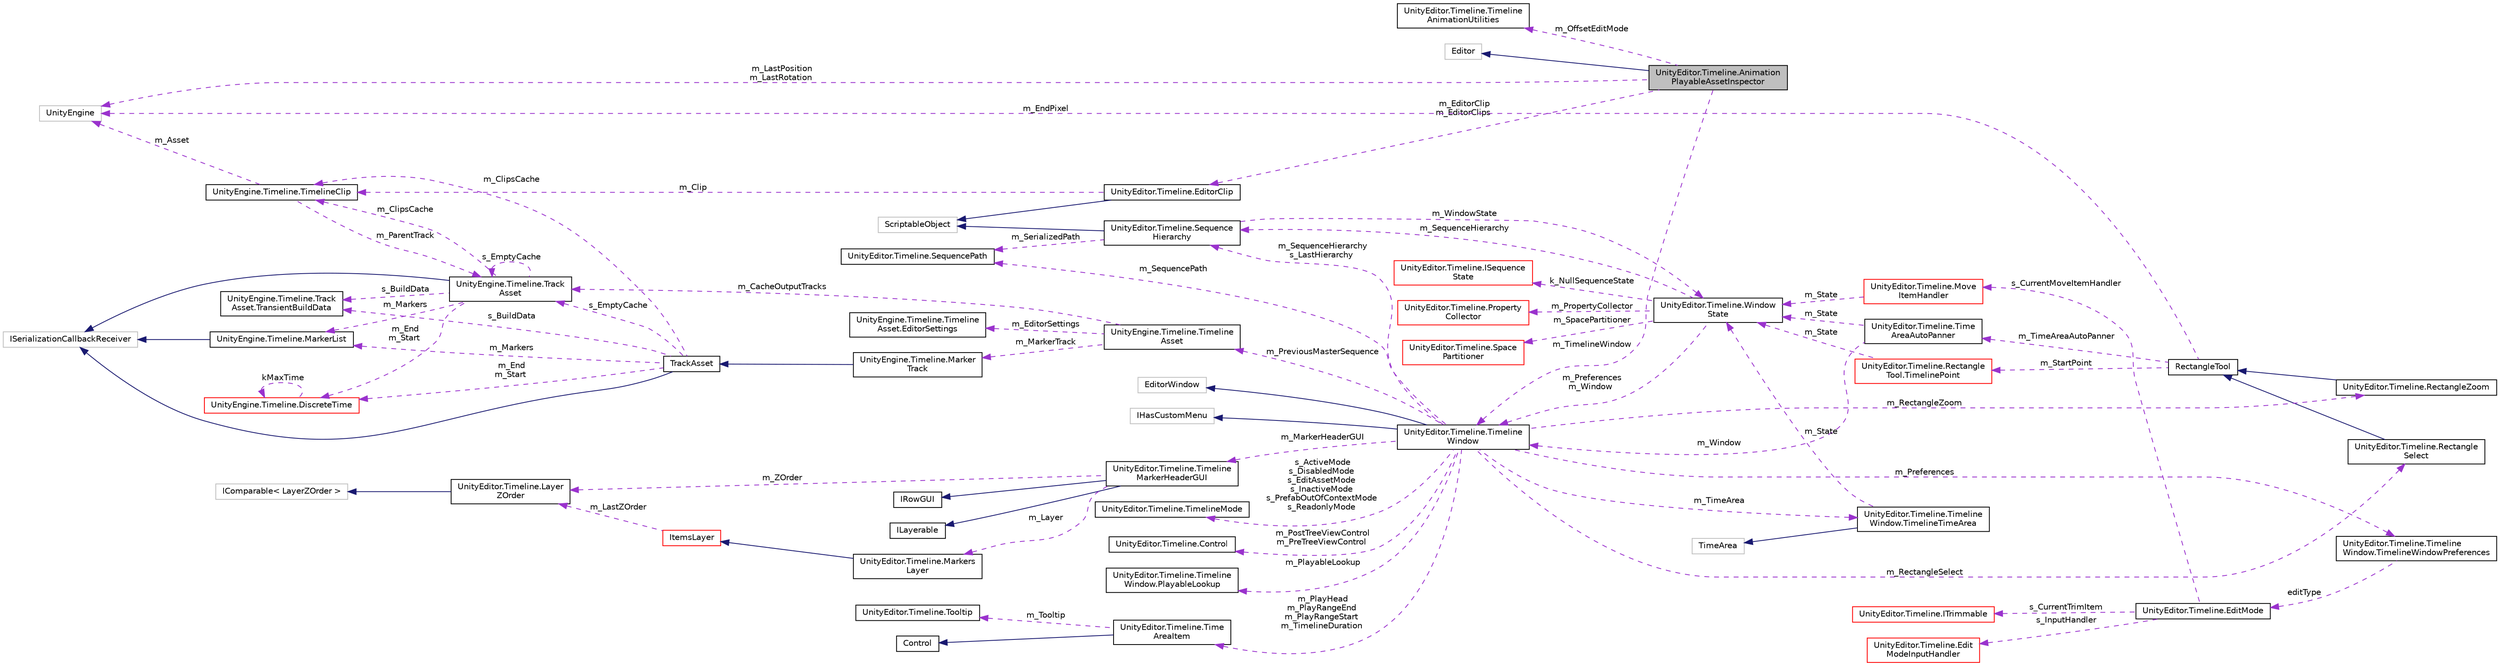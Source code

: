 digraph "UnityEditor.Timeline.AnimationPlayableAssetInspector"
{
 // LATEX_PDF_SIZE
  edge [fontname="Helvetica",fontsize="10",labelfontname="Helvetica",labelfontsize="10"];
  node [fontname="Helvetica",fontsize="10",shape=record];
  rankdir="LR";
  Node1 [label="UnityEditor.Timeline.Animation\lPlayableAssetInspector",height=0.2,width=0.4,color="black", fillcolor="grey75", style="filled", fontcolor="black",tooltip=" "];
  Node2 -> Node1 [dir="back",color="midnightblue",fontsize="10",style="solid",fontname="Helvetica"];
  Node2 [label="Editor",height=0.2,width=0.4,color="grey75", fillcolor="white", style="filled",tooltip=" "];
  Node3 -> Node1 [dir="back",color="darkorchid3",fontsize="10",style="dashed",label=" m_EditorClip\nm_EditorClips" ,fontname="Helvetica"];
  Node3 [label="UnityEditor.Timeline.EditorClip",height=0.2,width=0.4,color="black", fillcolor="white", style="filled",URL="$class_unity_editor_1_1_timeline_1_1_editor_clip.html",tooltip=" "];
  Node4 -> Node3 [dir="back",color="midnightblue",fontsize="10",style="solid",fontname="Helvetica"];
  Node4 [label="ScriptableObject",height=0.2,width=0.4,color="grey75", fillcolor="white", style="filled",tooltip=" "];
  Node5 -> Node3 [dir="back",color="darkorchid3",fontsize="10",style="dashed",label=" m_Clip" ,fontname="Helvetica"];
  Node5 [label="UnityEngine.Timeline.TimelineClip",height=0.2,width=0.4,color="black", fillcolor="white", style="filled",URL="$class_unity_engine_1_1_timeline_1_1_timeline_clip.html",tooltip="Represents a clip on the timeline."];
  Node6 -> Node5 [dir="back",color="darkorchid3",fontsize="10",style="dashed",label=" m_Asset" ,fontname="Helvetica"];
  Node6 [label="UnityEngine",height=0.2,width=0.4,color="grey75", fillcolor="white", style="filled",tooltip=" "];
  Node7 -> Node5 [dir="back",color="darkorchid3",fontsize="10",style="dashed",label=" m_ParentTrack" ,fontname="Helvetica"];
  Node7 [label="UnityEngine.Timeline.Track\lAsset",height=0.2,width=0.4,color="black", fillcolor="white", style="filled",URL="$class_unity_engine_1_1_timeline_1_1_track_asset.html",tooltip="A PlayableAsset representing a track inside a timeline."];
  Node8 -> Node7 [dir="back",color="midnightblue",fontsize="10",style="solid",fontname="Helvetica"];
  Node8 [label="ISerializationCallbackReceiver",height=0.2,width=0.4,color="grey75", fillcolor="white", style="filled",tooltip=" "];
  Node9 -> Node7 [dir="back",color="darkorchid3",fontsize="10",style="dashed",label=" m_Markers" ,fontname="Helvetica"];
  Node9 [label="UnityEngine.Timeline.MarkerList",height=0.2,width=0.4,color="black", fillcolor="white", style="filled",URL="$struct_unity_engine_1_1_timeline_1_1_marker_list.html",tooltip=" "];
  Node8 -> Node9 [dir="back",color="midnightblue",fontsize="10",style="solid",fontname="Helvetica"];
  Node10 -> Node7 [dir="back",color="darkorchid3",fontsize="10",style="dashed",label=" m_End\nm_Start" ,fontname="Helvetica"];
  Node10 [label="UnityEngine.Timeline.DiscreteTime",height=0.2,width=0.4,color="red", fillcolor="white", style="filled",URL="$struct_unity_engine_1_1_timeline_1_1_discrete_time.html",tooltip=" "];
  Node10 -> Node10 [dir="back",color="darkorchid3",fontsize="10",style="dashed",label=" kMaxTime" ,fontname="Helvetica"];
  Node5 -> Node7 [dir="back",color="darkorchid3",fontsize="10",style="dashed",label=" m_ClipsCache" ,fontname="Helvetica"];
  Node7 -> Node7 [dir="back",color="darkorchid3",fontsize="10",style="dashed",label=" s_EmptyCache" ,fontname="Helvetica"];
  Node12 -> Node7 [dir="back",color="darkorchid3",fontsize="10",style="dashed",label=" s_BuildData" ,fontname="Helvetica"];
  Node12 [label="UnityEngine.Timeline.Track\lAsset.TransientBuildData",height=0.2,width=0.4,color="black", fillcolor="white", style="filled",URL="$struct_unity_engine_1_1_timeline_1_1_track_asset_1_1_transient_build_data.html",tooltip=" "];
  Node6 -> Node1 [dir="back",color="darkorchid3",fontsize="10",style="dashed",label=" m_LastPosition\nm_LastRotation" ,fontname="Helvetica"];
  Node13 -> Node1 [dir="back",color="darkorchid3",fontsize="10",style="dashed",label=" m_OffsetEditMode" ,fontname="Helvetica"];
  Node13 [label="UnityEditor.Timeline.Timeline\lAnimationUtilities",height=0.2,width=0.4,color="black", fillcolor="white", style="filled",URL="$class_unity_editor_1_1_timeline_1_1_timeline_animation_utilities.html",tooltip=" "];
  Node14 -> Node1 [dir="back",color="darkorchid3",fontsize="10",style="dashed",label=" m_TimelineWindow" ,fontname="Helvetica"];
  Node14 [label="UnityEditor.Timeline.Timeline\lWindow",height=0.2,width=0.4,color="black", fillcolor="white", style="filled",URL="$class_unity_editor_1_1_timeline_1_1_timeline_window.html",tooltip=" "];
  Node15 -> Node14 [dir="back",color="midnightblue",fontsize="10",style="solid",fontname="Helvetica"];
  Node15 [label="EditorWindow",height=0.2,width=0.4,color="grey75", fillcolor="white", style="filled",tooltip=" "];
  Node16 -> Node14 [dir="back",color="midnightblue",fontsize="10",style="solid",fontname="Helvetica"];
  Node16 [label="IHasCustomMenu",height=0.2,width=0.4,color="grey75", fillcolor="white", style="filled",tooltip=" "];
  Node17 -> Node14 [dir="back",color="darkorchid3",fontsize="10",style="dashed",label=" m_MarkerHeaderGUI" ,fontname="Helvetica"];
  Node17 [label="UnityEditor.Timeline.Timeline\lMarkerHeaderGUI",height=0.2,width=0.4,color="black", fillcolor="white", style="filled",URL="$class_unity_editor_1_1_timeline_1_1_timeline_marker_header_g_u_i.html",tooltip=" "];
  Node18 -> Node17 [dir="back",color="midnightblue",fontsize="10",style="solid",fontname="Helvetica"];
  Node18 [label="IRowGUI",height=0.2,width=0.4,color="black", fillcolor="white", style="filled",URL="$interface_unity_editor_1_1_timeline_1_1_i_row_g_u_i.html",tooltip=" "];
  Node19 -> Node17 [dir="back",color="midnightblue",fontsize="10",style="solid",fontname="Helvetica"];
  Node19 [label="ILayerable",height=0.2,width=0.4,color="black", fillcolor="white", style="filled",URL="$interface_unity_editor_1_1_timeline_1_1_i_layerable.html",tooltip=" "];
  Node20 -> Node17 [dir="back",color="darkorchid3",fontsize="10",style="dashed",label=" m_Layer" ,fontname="Helvetica"];
  Node20 [label="UnityEditor.Timeline.Markers\lLayer",height=0.2,width=0.4,color="black", fillcolor="white", style="filled",URL="$class_unity_editor_1_1_timeline_1_1_markers_layer.html",tooltip=" "];
  Node21 -> Node20 [dir="back",color="midnightblue",fontsize="10",style="solid",fontname="Helvetica"];
  Node21 [label="ItemsLayer",height=0.2,width=0.4,color="red", fillcolor="white", style="filled",URL="$class_unity_editor_1_1_timeline_1_1_items_layer.html",tooltip=" "];
  Node23 -> Node21 [dir="back",color="darkorchid3",fontsize="10",style="dashed",label=" m_LastZOrder" ,fontname="Helvetica"];
  Node23 [label="UnityEditor.Timeline.Layer\lZOrder",height=0.2,width=0.4,color="black", fillcolor="white", style="filled",URL="$struct_unity_editor_1_1_timeline_1_1_layer_z_order.html",tooltip=" "];
  Node24 -> Node23 [dir="back",color="midnightblue",fontsize="10",style="solid",fontname="Helvetica"];
  Node24 [label="IComparable\< LayerZOrder \>",height=0.2,width=0.4,color="grey75", fillcolor="white", style="filled",tooltip=" "];
  Node23 -> Node17 [dir="back",color="darkorchid3",fontsize="10",style="dashed",label=" m_ZOrder" ,fontname="Helvetica"];
  Node25 -> Node14 [dir="back",color="darkorchid3",fontsize="10",style="dashed",label=" m_PlayHead\nm_PlayRangeEnd\nm_PlayRangeStart\nm_TimelineDuration" ,fontname="Helvetica"];
  Node25 [label="UnityEditor.Timeline.Time\lAreaItem",height=0.2,width=0.4,color="black", fillcolor="white", style="filled",URL="$class_unity_editor_1_1_timeline_1_1_time_area_item.html",tooltip=" "];
  Node26 -> Node25 [dir="back",color="midnightblue",fontsize="10",style="solid",fontname="Helvetica"];
  Node26 [label="Control",height=0.2,width=0.4,color="black", fillcolor="white", style="filled",URL="$class_unity_editor_1_1_timeline_1_1_control.html",tooltip=" "];
  Node27 -> Node25 [dir="back",color="darkorchid3",fontsize="10",style="dashed",label=" m_Tooltip" ,fontname="Helvetica"];
  Node27 [label="UnityEditor.Timeline.Tooltip",height=0.2,width=0.4,color="black", fillcolor="white", style="filled",URL="$class_unity_editor_1_1_timeline_1_1_tooltip.html",tooltip=" "];
  Node28 -> Node14 [dir="back",color="darkorchid3",fontsize="10",style="dashed",label=" m_PreviousMasterSequence" ,fontname="Helvetica"];
  Node28 [label="UnityEngine.Timeline.Timeline\lAsset",height=0.2,width=0.4,color="black", fillcolor="white", style="filled",URL="$class_unity_engine_1_1_timeline_1_1_timeline_asset.html",tooltip="A PlayableAsset that represents a timeline."];
  Node29 -> Node28 [dir="back",color="darkorchid3",fontsize="10",style="dashed",label=" m_EditorSettings" ,fontname="Helvetica"];
  Node29 [label="UnityEngine.Timeline.Timeline\lAsset.EditorSettings",height=0.2,width=0.4,color="black", fillcolor="white", style="filled",URL="$class_unity_engine_1_1_timeline_1_1_timeline_asset_1_1_editor_settings.html",tooltip="Properties of the timeline that are used by the editor"];
  Node7 -> Node28 [dir="back",color="darkorchid3",fontsize="10",style="dashed",label=" m_CacheOutputTracks" ,fontname="Helvetica"];
  Node30 -> Node28 [dir="back",color="darkorchid3",fontsize="10",style="dashed",label=" m_MarkerTrack" ,fontname="Helvetica"];
  Node30 [label="UnityEngine.Timeline.Marker\lTrack",height=0.2,width=0.4,color="black", fillcolor="white", style="filled",URL="$class_unity_engine_1_1_timeline_1_1_marker_track.html",tooltip="Use this track to add Markers bound to a GameObject."];
  Node31 -> Node30 [dir="back",color="midnightblue",fontsize="10",style="solid",fontname="Helvetica"];
  Node31 [label="TrackAsset",height=0.2,width=0.4,color="black", fillcolor="white", style="filled",URL="$class_unity_engine_1_1_timeline_1_1_track_asset.html",tooltip="A PlayableAsset representing a track inside a timeline."];
  Node8 -> Node31 [dir="back",color="midnightblue",fontsize="10",style="solid",fontname="Helvetica"];
  Node9 -> Node31 [dir="back",color="darkorchid3",fontsize="10",style="dashed",label=" m_Markers" ,fontname="Helvetica"];
  Node10 -> Node31 [dir="back",color="darkorchid3",fontsize="10",style="dashed",label=" m_End\nm_Start" ,fontname="Helvetica"];
  Node5 -> Node31 [dir="back",color="darkorchid3",fontsize="10",style="dashed",label=" m_ClipsCache" ,fontname="Helvetica"];
  Node7 -> Node31 [dir="back",color="darkorchid3",fontsize="10",style="dashed",label=" s_EmptyCache" ,fontname="Helvetica"];
  Node12 -> Node31 [dir="back",color="darkorchid3",fontsize="10",style="dashed",label=" s_BuildData" ,fontname="Helvetica"];
  Node32 -> Node14 [dir="back",color="darkorchid3",fontsize="10",style="dashed",label=" m_RectangleSelect" ,fontname="Helvetica"];
  Node32 [label="UnityEditor.Timeline.Rectangle\lSelect",height=0.2,width=0.4,color="black", fillcolor="white", style="filled",URL="$class_unity_editor_1_1_timeline_1_1_rectangle_select.html",tooltip=" "];
  Node33 -> Node32 [dir="back",color="midnightblue",fontsize="10",style="solid",fontname="Helvetica"];
  Node33 [label="RectangleTool",height=0.2,width=0.4,color="black", fillcolor="white", style="filled",URL="$class_unity_editor_1_1_timeline_1_1_rectangle_tool.html",tooltip=" "];
  Node34 -> Node33 [dir="back",color="darkorchid3",fontsize="10",style="dashed",label=" m_StartPoint" ,fontname="Helvetica"];
  Node34 [label="UnityEditor.Timeline.Rectangle\lTool.TimelinePoint",height=0.2,width=0.4,color="red", fillcolor="white", style="filled",URL="$struct_unity_editor_1_1_timeline_1_1_rectangle_tool_1_1_timeline_point.html",tooltip=" "];
  Node40 -> Node34 [dir="back",color="darkorchid3",fontsize="10",style="dashed",label=" m_State" ,fontname="Helvetica"];
  Node40 [label="UnityEditor.Timeline.Window\lState",height=0.2,width=0.4,color="black", fillcolor="white", style="filled",URL="$class_unity_editor_1_1_timeline_1_1_window_state.html",tooltip=" "];
  Node41 -> Node40 [dir="back",color="darkorchid3",fontsize="10",style="dashed",label=" k_NullSequenceState" ,fontname="Helvetica"];
  Node41 [label="UnityEditor.Timeline.ISequence\lState",height=0.2,width=0.4,color="red", fillcolor="white", style="filled",URL="$interface_unity_editor_1_1_timeline_1_1_i_sequence_state.html",tooltip=" "];
  Node43 -> Node40 [dir="back",color="darkorchid3",fontsize="10",style="dashed",label=" m_PropertyCollector" ,fontname="Helvetica"];
  Node43 [label="UnityEditor.Timeline.Property\lCollector",height=0.2,width=0.4,color="red", fillcolor="white", style="filled",URL="$class_unity_editor_1_1_timeline_1_1_property_collector.html",tooltip=" "];
  Node45 -> Node40 [dir="back",color="darkorchid3",fontsize="10",style="dashed",label=" m_SpacePartitioner" ,fontname="Helvetica"];
  Node45 [label="UnityEditor.Timeline.Space\lPartitioner",height=0.2,width=0.4,color="red", fillcolor="white", style="filled",URL="$class_unity_editor_1_1_timeline_1_1_space_partitioner.html",tooltip=" "];
  Node47 -> Node40 [dir="back",color="darkorchid3",fontsize="10",style="dashed",label=" m_SequenceHierarchy" ,fontname="Helvetica"];
  Node47 [label="UnityEditor.Timeline.Sequence\lHierarchy",height=0.2,width=0.4,color="black", fillcolor="white", style="filled",URL="$class_unity_editor_1_1_timeline_1_1_sequence_hierarchy.html",tooltip=" "];
  Node4 -> Node47 [dir="back",color="midnightblue",fontsize="10",style="solid",fontname="Helvetica"];
  Node48 -> Node47 [dir="back",color="darkorchid3",fontsize="10",style="dashed",label=" m_SerializedPath" ,fontname="Helvetica"];
  Node48 [label="UnityEditor.Timeline.SequencePath",height=0.2,width=0.4,color="black", fillcolor="white", style="filled",URL="$class_unity_editor_1_1_timeline_1_1_sequence_path.html",tooltip=" "];
  Node40 -> Node47 [dir="back",color="darkorchid3",fontsize="10",style="dashed",label=" m_WindowState" ,fontname="Helvetica"];
  Node14 -> Node40 [dir="back",color="darkorchid3",fontsize="10",style="dashed",label=" m_Preferences\nm_Window" ,fontname="Helvetica"];
  Node6 -> Node33 [dir="back",color="darkorchid3",fontsize="10",style="dashed",label=" m_EndPixel" ,fontname="Helvetica"];
  Node51 -> Node33 [dir="back",color="darkorchid3",fontsize="10",style="dashed",label=" m_TimeAreaAutoPanner" ,fontname="Helvetica"];
  Node51 [label="UnityEditor.Timeline.Time\lAreaAutoPanner",height=0.2,width=0.4,color="black", fillcolor="white", style="filled",URL="$class_unity_editor_1_1_timeline_1_1_time_area_auto_panner.html",tooltip=" "];
  Node40 -> Node51 [dir="back",color="darkorchid3",fontsize="10",style="dashed",label=" m_State" ,fontname="Helvetica"];
  Node14 -> Node51 [dir="back",color="darkorchid3",fontsize="10",style="dashed",label=" m_Window" ,fontname="Helvetica"];
  Node48 -> Node14 [dir="back",color="darkorchid3",fontsize="10",style="dashed",label=" m_SequencePath" ,fontname="Helvetica"];
  Node47 -> Node14 [dir="back",color="darkorchid3",fontsize="10",style="dashed",label=" m_SequenceHierarchy\ns_LastHierarchy" ,fontname="Helvetica"];
  Node52 -> Node14 [dir="back",color="darkorchid3",fontsize="10",style="dashed",label=" s_ActiveMode\ns_DisabledMode\ns_EditAssetMode\ns_InactiveMode\ns_PrefabOutOfContextMode\ns_ReadonlyMode" ,fontname="Helvetica"];
  Node52 [label="UnityEditor.Timeline.TimelineMode",height=0.2,width=0.4,color="black", fillcolor="white", style="filled",URL="$class_unity_editor_1_1_timeline_1_1_timeline_mode.html",tooltip=" "];
  Node53 -> Node14 [dir="back",color="darkorchid3",fontsize="10",style="dashed",label=" m_RectangleZoom" ,fontname="Helvetica"];
  Node53 [label="UnityEditor.Timeline.RectangleZoom",height=0.2,width=0.4,color="black", fillcolor="white", style="filled",URL="$class_unity_editor_1_1_timeline_1_1_rectangle_zoom.html",tooltip=" "];
  Node33 -> Node53 [dir="back",color="midnightblue",fontsize="10",style="solid",fontname="Helvetica"];
  Node54 -> Node14 [dir="back",color="darkorchid3",fontsize="10",style="dashed",label=" m_PostTreeViewControl\nm_PreTreeViewControl" ,fontname="Helvetica"];
  Node54 [label="UnityEditor.Timeline.Control",height=0.2,width=0.4,color="black", fillcolor="white", style="filled",URL="$class_unity_editor_1_1_timeline_1_1_control.html",tooltip=" "];
  Node55 -> Node14 [dir="back",color="darkorchid3",fontsize="10",style="dashed",label=" m_TimeArea" ,fontname="Helvetica"];
  Node55 [label="UnityEditor.Timeline.Timeline\lWindow.TimelineTimeArea",height=0.2,width=0.4,color="black", fillcolor="white", style="filled",URL="$class_unity_editor_1_1_timeline_1_1_timeline_window_1_1_timeline_time_area.html",tooltip=" "];
  Node56 -> Node55 [dir="back",color="midnightblue",fontsize="10",style="solid",fontname="Helvetica"];
  Node56 [label="TimeArea",height=0.2,width=0.4,color="grey75", fillcolor="white", style="filled",tooltip=" "];
  Node40 -> Node55 [dir="back",color="darkorchid3",fontsize="10",style="dashed",label=" m_State" ,fontname="Helvetica"];
  Node57 -> Node14 [dir="back",color="darkorchid3",fontsize="10",style="dashed",label=" m_PlayableLookup" ,fontname="Helvetica"];
  Node57 [label="UnityEditor.Timeline.Timeline\lWindow.PlayableLookup",height=0.2,width=0.4,color="black", fillcolor="white", style="filled",URL="$class_unity_editor_1_1_timeline_1_1_timeline_window_1_1_playable_lookup.html",tooltip=" "];
  Node58 -> Node14 [dir="back",color="darkorchid3",fontsize="10",style="dashed",label=" m_Preferences" ,fontname="Helvetica"];
  Node58 [label="UnityEditor.Timeline.Timeline\lWindow.TimelineWindowPreferences",height=0.2,width=0.4,color="black", fillcolor="white", style="filled",URL="$class_unity_editor_1_1_timeline_1_1_timeline_window_1_1_timeline_window_preferences.html",tooltip=" "];
  Node59 -> Node58 [dir="back",color="darkorchid3",fontsize="10",style="dashed",label=" editType" ,fontname="Helvetica"];
  Node59 [label="UnityEditor.Timeline.EditMode",height=0.2,width=0.4,color="black", fillcolor="white", style="filled",URL="$class_unity_editor_1_1_timeline_1_1_edit_mode.html",tooltip=" "];
  Node60 -> Node59 [dir="back",color="darkorchid3",fontsize="10",style="dashed",label=" s_CurrentTrimItem" ,fontname="Helvetica"];
  Node60 [label="UnityEditor.Timeline.ITrimmable",height=0.2,width=0.4,color="red", fillcolor="white", style="filled",URL="$interface_unity_editor_1_1_timeline_1_1_i_trimmable.html",tooltip=" "];
  Node63 -> Node59 [dir="back",color="darkorchid3",fontsize="10",style="dashed",label=" s_InputHandler" ,fontname="Helvetica"];
  Node63 [label="UnityEditor.Timeline.Edit\lModeInputHandler",height=0.2,width=0.4,color="red", fillcolor="white", style="filled",URL="$class_unity_editor_1_1_timeline_1_1_edit_mode_input_handler.html",tooltip=" "];
  Node67 -> Node59 [dir="back",color="darkorchid3",fontsize="10",style="dashed",label=" s_CurrentMoveItemHandler" ,fontname="Helvetica"];
  Node67 [label="UnityEditor.Timeline.Move\lItemHandler",height=0.2,width=0.4,color="red", fillcolor="white", style="filled",URL="$class_unity_editor_1_1_timeline_1_1_move_item_handler.html",tooltip=" "];
  Node40 -> Node67 [dir="back",color="darkorchid3",fontsize="10",style="dashed",label=" m_State" ,fontname="Helvetica"];
}
